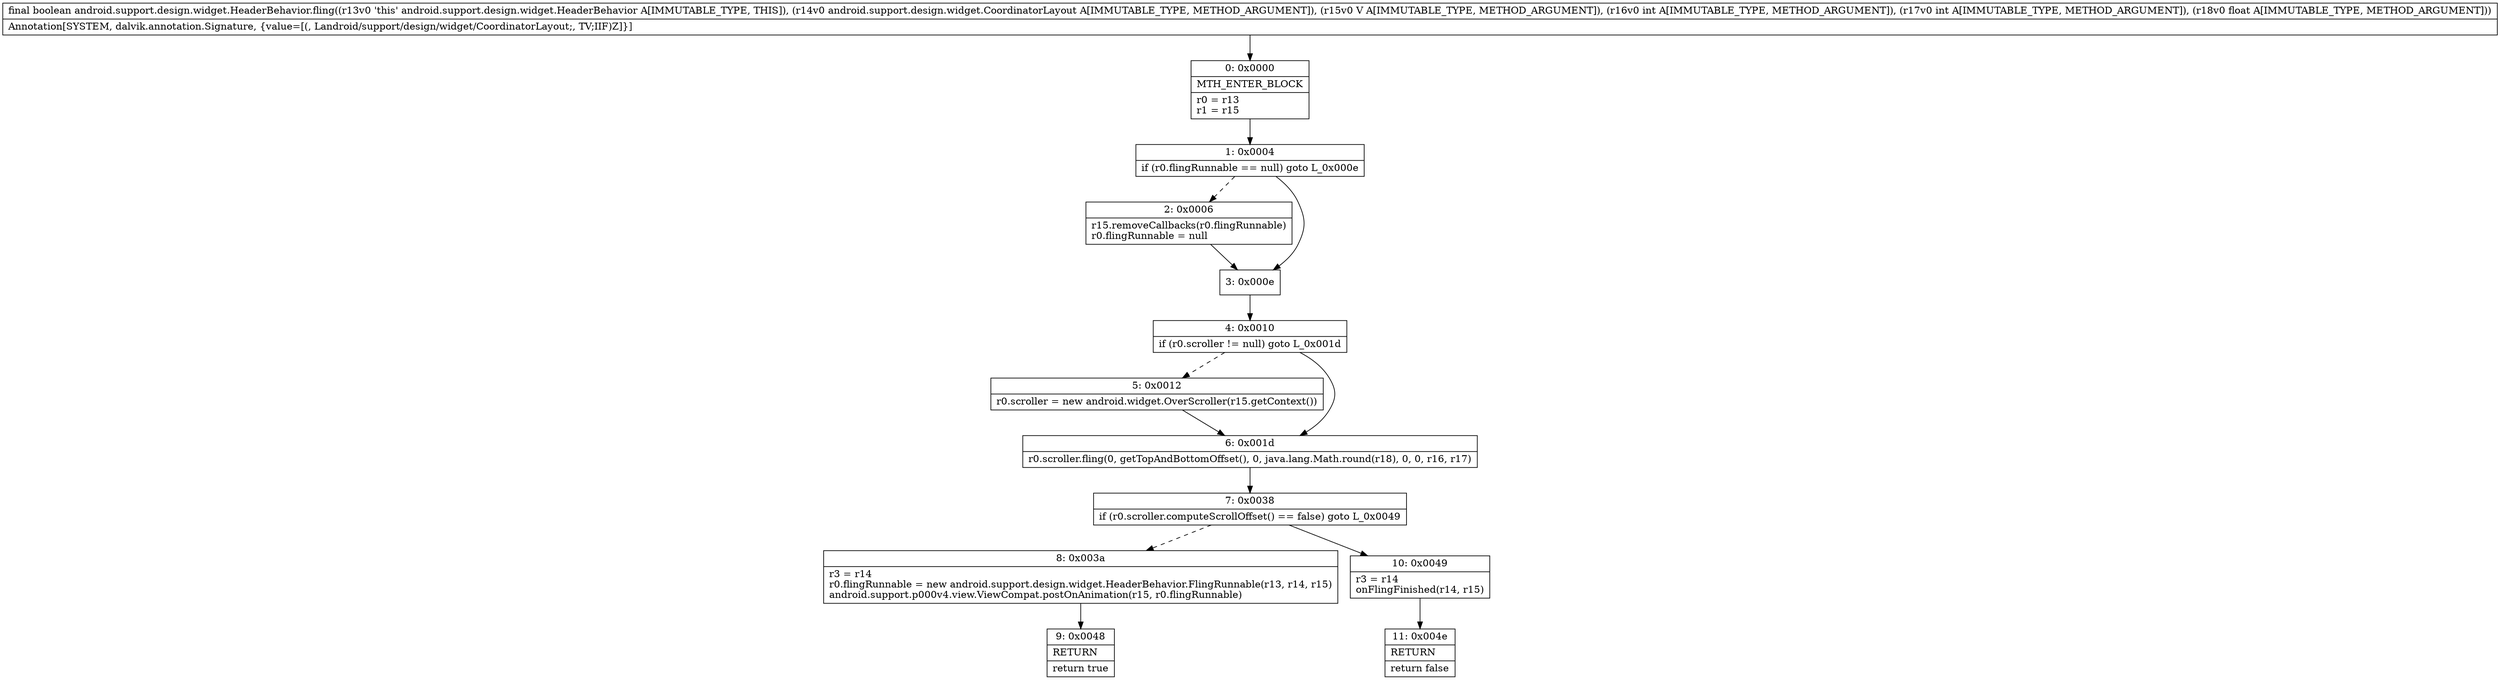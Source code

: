digraph "CFG forandroid.support.design.widget.HeaderBehavior.fling(Landroid\/support\/design\/widget\/CoordinatorLayout;Landroid\/view\/View;IIF)Z" {
Node_0 [shape=record,label="{0\:\ 0x0000|MTH_ENTER_BLOCK\l|r0 = r13\lr1 = r15\l}"];
Node_1 [shape=record,label="{1\:\ 0x0004|if (r0.flingRunnable == null) goto L_0x000e\l}"];
Node_2 [shape=record,label="{2\:\ 0x0006|r15.removeCallbacks(r0.flingRunnable)\lr0.flingRunnable = null\l}"];
Node_3 [shape=record,label="{3\:\ 0x000e}"];
Node_4 [shape=record,label="{4\:\ 0x0010|if (r0.scroller != null) goto L_0x001d\l}"];
Node_5 [shape=record,label="{5\:\ 0x0012|r0.scroller = new android.widget.OverScroller(r15.getContext())\l}"];
Node_6 [shape=record,label="{6\:\ 0x001d|r0.scroller.fling(0, getTopAndBottomOffset(), 0, java.lang.Math.round(r18), 0, 0, r16, r17)\l}"];
Node_7 [shape=record,label="{7\:\ 0x0038|if (r0.scroller.computeScrollOffset() == false) goto L_0x0049\l}"];
Node_8 [shape=record,label="{8\:\ 0x003a|r3 = r14\lr0.flingRunnable = new android.support.design.widget.HeaderBehavior.FlingRunnable(r13, r14, r15)\landroid.support.p000v4.view.ViewCompat.postOnAnimation(r15, r0.flingRunnable)\l}"];
Node_9 [shape=record,label="{9\:\ 0x0048|RETURN\l|return true\l}"];
Node_10 [shape=record,label="{10\:\ 0x0049|r3 = r14\lonFlingFinished(r14, r15)\l}"];
Node_11 [shape=record,label="{11\:\ 0x004e|RETURN\l|return false\l}"];
MethodNode[shape=record,label="{final boolean android.support.design.widget.HeaderBehavior.fling((r13v0 'this' android.support.design.widget.HeaderBehavior A[IMMUTABLE_TYPE, THIS]), (r14v0 android.support.design.widget.CoordinatorLayout A[IMMUTABLE_TYPE, METHOD_ARGUMENT]), (r15v0 V A[IMMUTABLE_TYPE, METHOD_ARGUMENT]), (r16v0 int A[IMMUTABLE_TYPE, METHOD_ARGUMENT]), (r17v0 int A[IMMUTABLE_TYPE, METHOD_ARGUMENT]), (r18v0 float A[IMMUTABLE_TYPE, METHOD_ARGUMENT]))  | Annotation[SYSTEM, dalvik.annotation.Signature, \{value=[(, Landroid\/support\/design\/widget\/CoordinatorLayout;, TV;IIF)Z]\}]\l}"];
MethodNode -> Node_0;
Node_0 -> Node_1;
Node_1 -> Node_2[style=dashed];
Node_1 -> Node_3;
Node_2 -> Node_3;
Node_3 -> Node_4;
Node_4 -> Node_5[style=dashed];
Node_4 -> Node_6;
Node_5 -> Node_6;
Node_6 -> Node_7;
Node_7 -> Node_8[style=dashed];
Node_7 -> Node_10;
Node_8 -> Node_9;
Node_10 -> Node_11;
}

